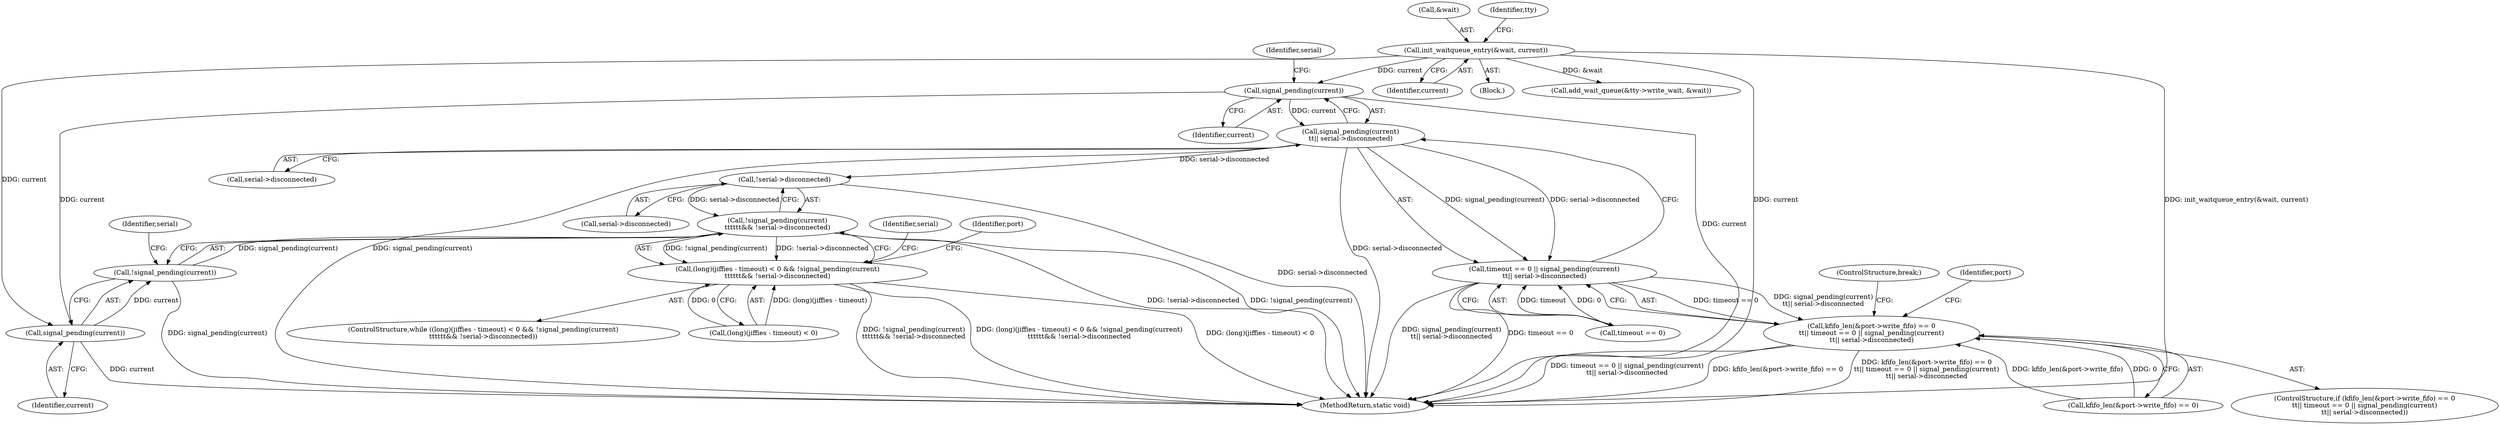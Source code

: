 digraph "0_linux_1ee0a224bc9aad1de496c795f96bc6ba2c394811@API" {
"1000182" [label="(Call,signal_pending(current))"];
"1000153" [label="(Call,init_waitqueue_entry(&wait, current))"];
"1000181" [label="(Call,signal_pending(current)\n\t\t|| serial->disconnected)"];
"1000177" [label="(Call,timeout == 0 || signal_pending(current)\n\t\t|| serial->disconnected)"];
"1000169" [label="(Call,kfifo_len(&port->write_fifo) == 0\n\t\t|| timeout == 0 || signal_pending(current)\n\t\t|| serial->disconnected)"];
"1000244" [label="(Call,!serial->disconnected)"];
"1000240" [label="(Call,!signal_pending(current)\n\t\t\t\t\t\t&& !serial->disconnected)"];
"1000232" [label="(Call,(long)(jiffies - timeout) < 0 && !signal_pending(current)\n\t\t\t\t\t\t&& !serial->disconnected)"];
"1000242" [label="(Call,signal_pending(current))"];
"1000241" [label="(Call,!signal_pending(current))"];
"1000258" [label="(Identifier,serial)"];
"1000246" [label="(Identifier,serial)"];
"1000177" [label="(Call,timeout == 0 || signal_pending(current)\n\t\t|| serial->disconnected)"];
"1000154" [label="(Call,&wait)"];
"1000233" [label="(Call,(long)(jiffies - timeout) < 0)"];
"1000181" [label="(Call,signal_pending(current)\n\t\t|| serial->disconnected)"];
"1000170" [label="(Call,kfifo_len(&port->write_fifo) == 0)"];
"1000231" [label="(ControlStructure,while ((long)(jiffies - timeout) < 0 && !signal_pending(current)\n\t\t\t\t\t\t&& !serial->disconnected))"];
"1000187" [label="(ControlStructure,break;)"];
"1000279" [label="(MethodReturn,static void)"];
"1000240" [label="(Call,!signal_pending(current)\n\t\t\t\t\t\t&& !serial->disconnected)"];
"1000169" [label="(Call,kfifo_len(&port->write_fifo) == 0\n\t\t|| timeout == 0 || signal_pending(current)\n\t\t|| serial->disconnected)"];
"1000243" [label="(Identifier,current)"];
"1000183" [label="(Identifier,current)"];
"1000168" [label="(ControlStructure,if (kfifo_len(&port->write_fifo) == 0\n\t\t|| timeout == 0 || signal_pending(current)\n\t\t|| serial->disconnected))"];
"1000153" [label="(Call,init_waitqueue_entry(&wait, current))"];
"1000156" [label="(Identifier,current)"];
"1000242" [label="(Call,signal_pending(current))"];
"1000160" [label="(Identifier,tty)"];
"1000185" [label="(Identifier,serial)"];
"1000245" [label="(Call,serial->disconnected)"];
"1000182" [label="(Call,signal_pending(current))"];
"1000241" [label="(Call,!signal_pending(current))"];
"1000191" [label="(Identifier,port)"];
"1000178" [label="(Call,timeout == 0)"];
"1000111" [label="(Block,)"];
"1000157" [label="(Call,add_wait_queue(&tty->write_wait, &wait))"];
"1000232" [label="(Call,(long)(jiffies - timeout) < 0 && !signal_pending(current)\n\t\t\t\t\t\t&& !serial->disconnected)"];
"1000244" [label="(Call,!serial->disconnected)"];
"1000252" [label="(Identifier,port)"];
"1000184" [label="(Call,serial->disconnected)"];
"1000182" -> "1000181"  [label="AST: "];
"1000182" -> "1000183"  [label="CFG: "];
"1000183" -> "1000182"  [label="AST: "];
"1000185" -> "1000182"  [label="CFG: "];
"1000181" -> "1000182"  [label="CFG: "];
"1000182" -> "1000279"  [label="DDG: current"];
"1000182" -> "1000181"  [label="DDG: current"];
"1000153" -> "1000182"  [label="DDG: current"];
"1000182" -> "1000242"  [label="DDG: current"];
"1000153" -> "1000111"  [label="AST: "];
"1000153" -> "1000156"  [label="CFG: "];
"1000154" -> "1000153"  [label="AST: "];
"1000156" -> "1000153"  [label="AST: "];
"1000160" -> "1000153"  [label="CFG: "];
"1000153" -> "1000279"  [label="DDG: init_waitqueue_entry(&wait, current)"];
"1000153" -> "1000279"  [label="DDG: current"];
"1000153" -> "1000157"  [label="DDG: &wait"];
"1000153" -> "1000242"  [label="DDG: current"];
"1000181" -> "1000177"  [label="AST: "];
"1000181" -> "1000184"  [label="CFG: "];
"1000184" -> "1000181"  [label="AST: "];
"1000177" -> "1000181"  [label="CFG: "];
"1000181" -> "1000279"  [label="DDG: signal_pending(current)"];
"1000181" -> "1000279"  [label="DDG: serial->disconnected"];
"1000181" -> "1000177"  [label="DDG: signal_pending(current)"];
"1000181" -> "1000177"  [label="DDG: serial->disconnected"];
"1000181" -> "1000244"  [label="DDG: serial->disconnected"];
"1000177" -> "1000169"  [label="AST: "];
"1000177" -> "1000178"  [label="CFG: "];
"1000178" -> "1000177"  [label="AST: "];
"1000169" -> "1000177"  [label="CFG: "];
"1000177" -> "1000279"  [label="DDG: signal_pending(current)\n\t\t|| serial->disconnected"];
"1000177" -> "1000279"  [label="DDG: timeout == 0"];
"1000177" -> "1000169"  [label="DDG: timeout == 0"];
"1000177" -> "1000169"  [label="DDG: signal_pending(current)\n\t\t|| serial->disconnected"];
"1000178" -> "1000177"  [label="DDG: timeout"];
"1000178" -> "1000177"  [label="DDG: 0"];
"1000169" -> "1000168"  [label="AST: "];
"1000169" -> "1000170"  [label="CFG: "];
"1000170" -> "1000169"  [label="AST: "];
"1000187" -> "1000169"  [label="CFG: "];
"1000191" -> "1000169"  [label="CFG: "];
"1000169" -> "1000279"  [label="DDG: kfifo_len(&port->write_fifo) == 0\n\t\t|| timeout == 0 || signal_pending(current)\n\t\t|| serial->disconnected"];
"1000169" -> "1000279"  [label="DDG: timeout == 0 || signal_pending(current)\n\t\t|| serial->disconnected"];
"1000169" -> "1000279"  [label="DDG: kfifo_len(&port->write_fifo) == 0"];
"1000170" -> "1000169"  [label="DDG: kfifo_len(&port->write_fifo)"];
"1000170" -> "1000169"  [label="DDG: 0"];
"1000244" -> "1000240"  [label="AST: "];
"1000244" -> "1000245"  [label="CFG: "];
"1000245" -> "1000244"  [label="AST: "];
"1000240" -> "1000244"  [label="CFG: "];
"1000244" -> "1000279"  [label="DDG: serial->disconnected"];
"1000244" -> "1000240"  [label="DDG: serial->disconnected"];
"1000240" -> "1000232"  [label="AST: "];
"1000240" -> "1000241"  [label="CFG: "];
"1000241" -> "1000240"  [label="AST: "];
"1000232" -> "1000240"  [label="CFG: "];
"1000240" -> "1000279"  [label="DDG: !serial->disconnected"];
"1000240" -> "1000279"  [label="DDG: !signal_pending(current)"];
"1000240" -> "1000232"  [label="DDG: !signal_pending(current)"];
"1000240" -> "1000232"  [label="DDG: !serial->disconnected"];
"1000241" -> "1000240"  [label="DDG: signal_pending(current)"];
"1000232" -> "1000231"  [label="AST: "];
"1000232" -> "1000233"  [label="CFG: "];
"1000233" -> "1000232"  [label="AST: "];
"1000252" -> "1000232"  [label="CFG: "];
"1000258" -> "1000232"  [label="CFG: "];
"1000232" -> "1000279"  [label="DDG: (long)(jiffies - timeout) < 0"];
"1000232" -> "1000279"  [label="DDG: !signal_pending(current)\n\t\t\t\t\t\t&& !serial->disconnected"];
"1000232" -> "1000279"  [label="DDG: (long)(jiffies - timeout) < 0 && !signal_pending(current)\n\t\t\t\t\t\t&& !serial->disconnected"];
"1000233" -> "1000232"  [label="DDG: (long)(jiffies - timeout)"];
"1000233" -> "1000232"  [label="DDG: 0"];
"1000242" -> "1000241"  [label="AST: "];
"1000242" -> "1000243"  [label="CFG: "];
"1000243" -> "1000242"  [label="AST: "];
"1000241" -> "1000242"  [label="CFG: "];
"1000242" -> "1000279"  [label="DDG: current"];
"1000242" -> "1000241"  [label="DDG: current"];
"1000246" -> "1000241"  [label="CFG: "];
"1000241" -> "1000279"  [label="DDG: signal_pending(current)"];
}
